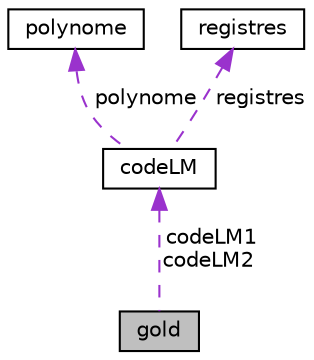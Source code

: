 digraph "gold"
{
 // LATEX_PDF_SIZE
  edge [fontname="Helvetica",fontsize="10",labelfontname="Helvetica",labelfontsize="10"];
  node [fontname="Helvetica",fontsize="10",shape=record];
  Node1 [label="gold",height=0.2,width=0.4,color="black", fillcolor="grey75", style="filled", fontcolor="black",tooltip=" "];
  Node2 -> Node1 [dir="back",color="darkorchid3",fontsize="10",style="dashed",label=" codeLM1\ncodeLM2" ,fontname="Helvetica"];
  Node2 [label="codeLM",height=0.2,width=0.4,color="black", fillcolor="white", style="filled",URL="$structcodeLM.html",tooltip=" "];
  Node3 -> Node2 [dir="back",color="darkorchid3",fontsize="10",style="dashed",label=" polynome" ,fontname="Helvetica"];
  Node3 [label="polynome",height=0.2,width=0.4,color="black", fillcolor="white", style="filled",URL="$structpolynome.html",tooltip=" "];
  Node4 -> Node2 [dir="back",color="darkorchid3",fontsize="10",style="dashed",label=" registres" ,fontname="Helvetica"];
  Node4 [label="registres",height=0.2,width=0.4,color="black", fillcolor="white", style="filled",URL="$structregistres.html",tooltip=" "];
}

